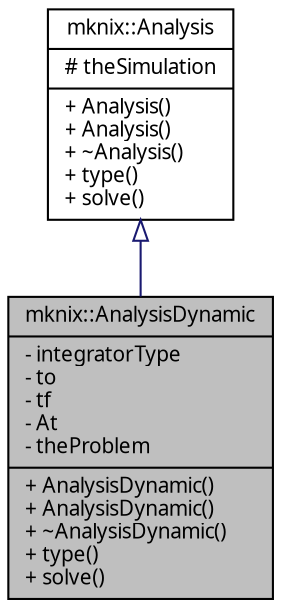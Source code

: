 digraph G
{
  edge [fontname="FreeSans.ttf",fontsize=10,labelfontname="FreeSans.ttf",labelfontsize=10];
  node [fontname="FreeSans.ttf",fontsize=10,shape=record];
  Node1 [label="{mknix::AnalysisDynamic\n|- integratorType\l- to\l- tf\l- At\l- theProblem\l|+ AnalysisDynamic()\l+ AnalysisDynamic()\l+ ~AnalysisDynamic()\l+ type()\l+ solve()\l}",height=0.2,width=0.4,color="black", fillcolor="grey75", style="filled" fontcolor="black"];
  Node2 -> Node1 [dir=back,color="midnightblue",fontsize=10,style="solid",arrowtail="empty"];
  Node2 [label="{mknix::Analysis\n|# theSimulation\l|+ Analysis()\l+ Analysis()\l+ ~Analysis()\l+ type()\l+ solve()\l}",height=0.2,width=0.4,color="black", fillcolor="white", style="filled",URL="$classmknix_1_1Analysis.html"];
}
